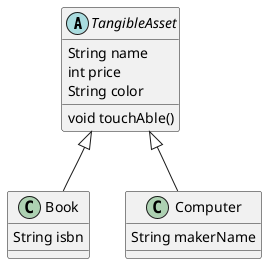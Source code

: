 @startuml

abstract class TangibleAsset {
  String name
  int price
  String color
  void touchAble()
}

class Book extends TangibleAsset {
  String isbn
}

class Computer extends TangibleAsset{
  String makerName
}
@enduml